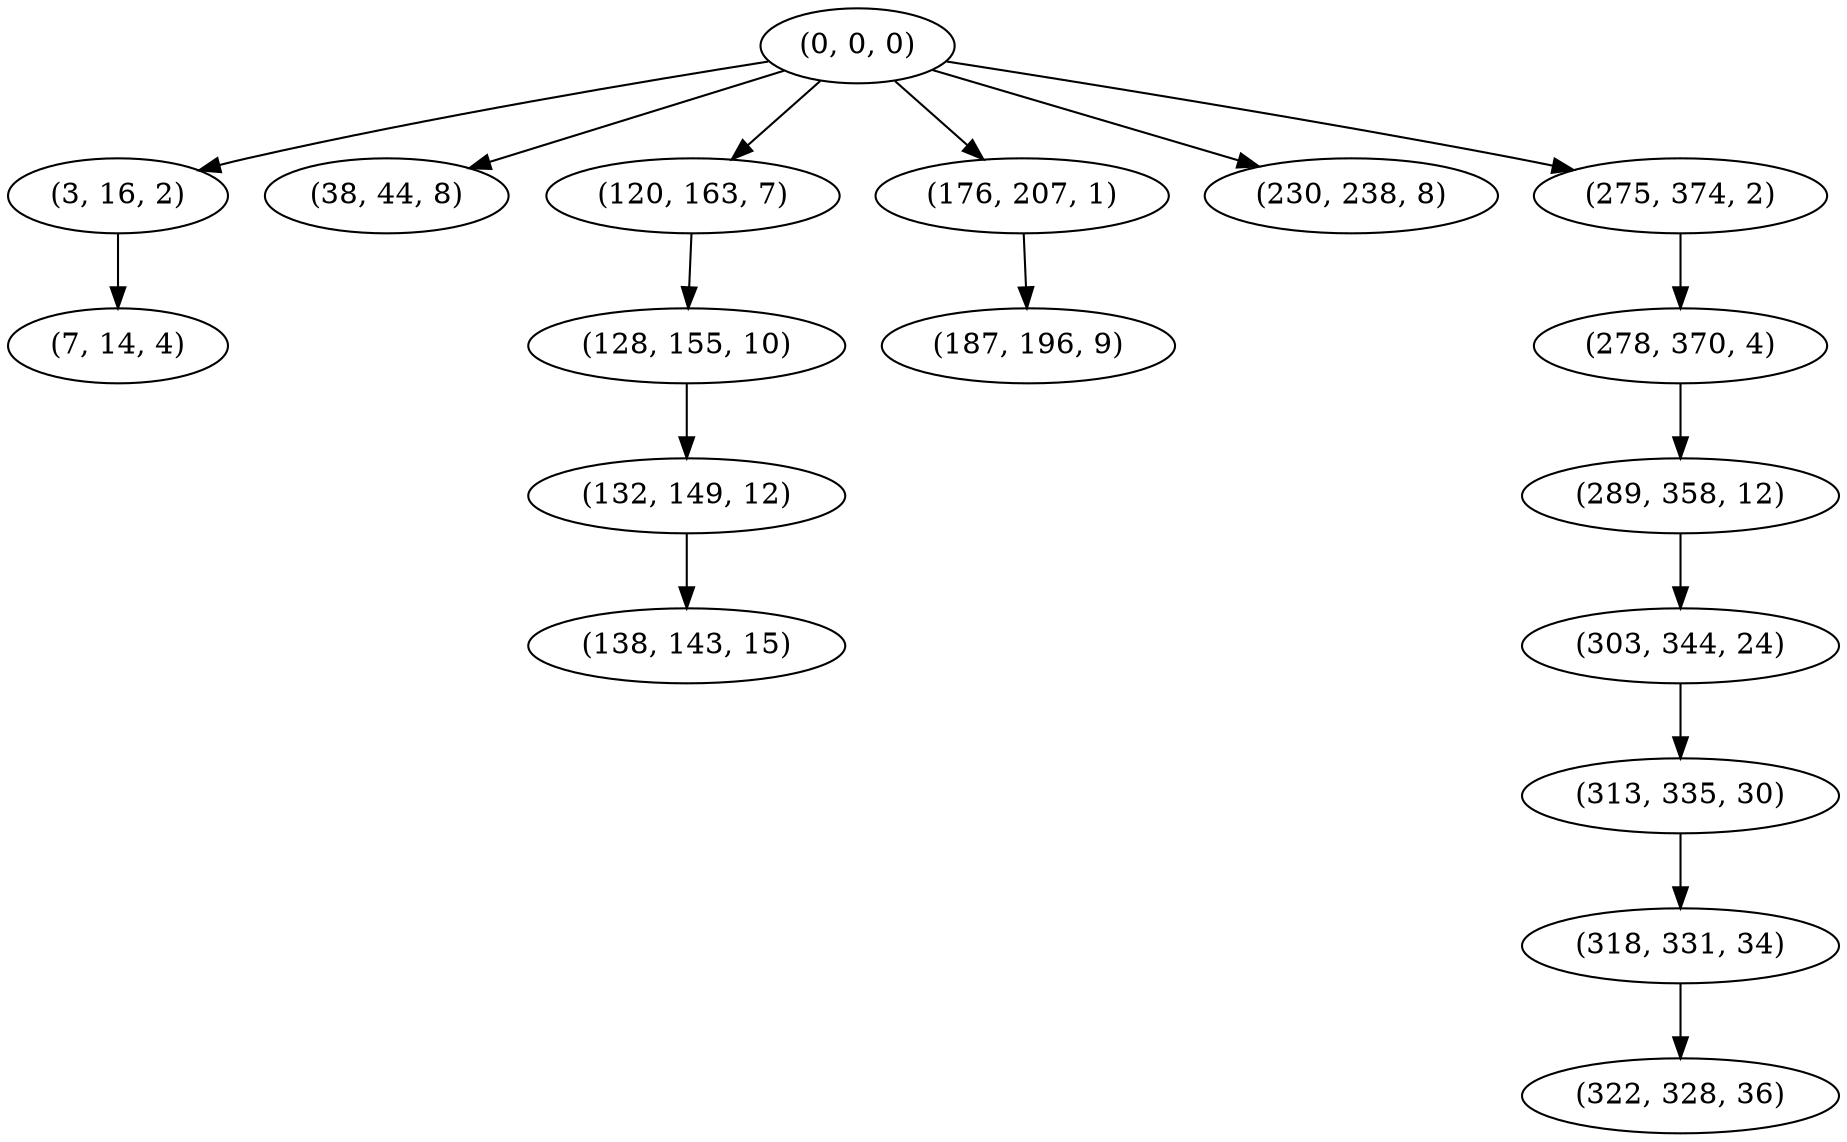digraph tree {
    "(0, 0, 0)";
    "(3, 16, 2)";
    "(7, 14, 4)";
    "(38, 44, 8)";
    "(120, 163, 7)";
    "(128, 155, 10)";
    "(132, 149, 12)";
    "(138, 143, 15)";
    "(176, 207, 1)";
    "(187, 196, 9)";
    "(230, 238, 8)";
    "(275, 374, 2)";
    "(278, 370, 4)";
    "(289, 358, 12)";
    "(303, 344, 24)";
    "(313, 335, 30)";
    "(318, 331, 34)";
    "(322, 328, 36)";
    "(0, 0, 0)" -> "(3, 16, 2)";
    "(0, 0, 0)" -> "(38, 44, 8)";
    "(0, 0, 0)" -> "(120, 163, 7)";
    "(0, 0, 0)" -> "(176, 207, 1)";
    "(0, 0, 0)" -> "(230, 238, 8)";
    "(0, 0, 0)" -> "(275, 374, 2)";
    "(3, 16, 2)" -> "(7, 14, 4)";
    "(120, 163, 7)" -> "(128, 155, 10)";
    "(128, 155, 10)" -> "(132, 149, 12)";
    "(132, 149, 12)" -> "(138, 143, 15)";
    "(176, 207, 1)" -> "(187, 196, 9)";
    "(275, 374, 2)" -> "(278, 370, 4)";
    "(278, 370, 4)" -> "(289, 358, 12)";
    "(289, 358, 12)" -> "(303, 344, 24)";
    "(303, 344, 24)" -> "(313, 335, 30)";
    "(313, 335, 30)" -> "(318, 331, 34)";
    "(318, 331, 34)" -> "(322, 328, 36)";
}
